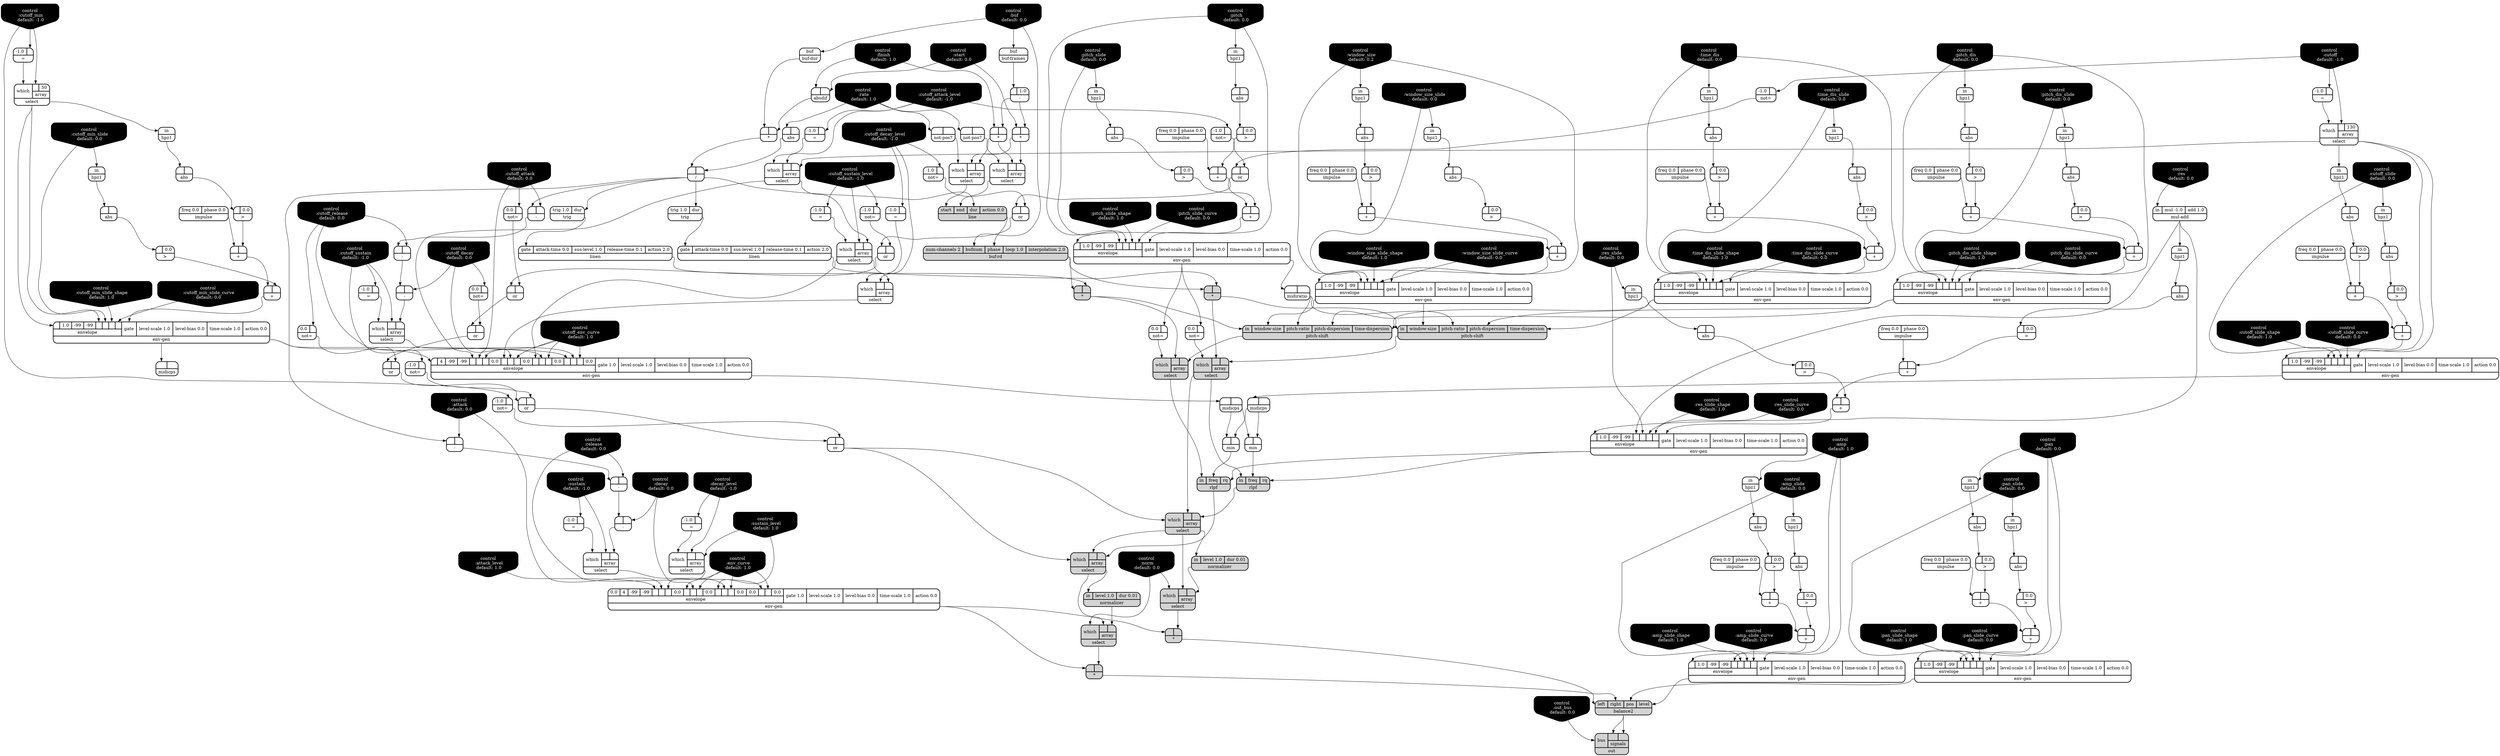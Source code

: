 digraph synthdef {
73 [label = "{{ <a> |<b> } |<__UG_NAME__>* }" style="bold, rounded" shape=record rankdir=LR];
93 [label = "{{ <a> |<b> } |<__UG_NAME__>* }" style="bold, rounded" shape=record rankdir=LR];
94 [label = "{{ <a> |<b> } |<__UG_NAME__>* }" style="bold, rounded" shape=record rankdir=LR];
130 [label = "{{ <a> |<b> } |<__UG_NAME__>* }" style="filled, bold, rounded"  shape=record rankdir=LR];
202 [label = "{{ <a> |<b> } |<__UG_NAME__>* }" style="filled, bold, rounded"  shape=record rankdir=LR];
206 [label = "{{ <a> |<b> } |<__UG_NAME__>* }" style="filled, bold, rounded"  shape=record rankdir=LR];
214 [label = "{{ <a> |<b> } |<__UG_NAME__>* }" style="filled, bold, rounded"  shape=record rankdir=LR];
62 [label = "{{ <a> |<b> } |<__UG_NAME__>+ }" style="bold, rounded" shape=record rankdir=LR];
66 [label = "{{ <a> |<b> } |<__UG_NAME__>+ }" style="bold, rounded" shape=record rankdir=LR];
85 [label = "{{ <a> |<b> } |<__UG_NAME__>+ }" style="bold, rounded" shape=record rankdir=LR];
117 [label = "{{ <a> |<b> } |<__UG_NAME__>+ }" style="bold, rounded" shape=record rankdir=LR];
121 [label = "{{ <a> |<b> } |<__UG_NAME__>+ }" style="bold, rounded" shape=record rankdir=LR];
134 [label = "{{ <a> |<b> } |<__UG_NAME__>+ }" style="bold, rounded" shape=record rankdir=LR];
141 [label = "{{ <a> |<b> } |<__UG_NAME__>+ }" style="bold, rounded" shape=record rankdir=LR];
145 [label = "{{ <a> |<b> } |<__UG_NAME__>+ }" style="bold, rounded" shape=record rankdir=LR];
155 [label = "{{ <a> |<b> } |<__UG_NAME__>+ }" style="bold, rounded" shape=record rankdir=LR];
159 [label = "{{ <a> |<b> } |<__UG_NAME__>+ }" style="bold, rounded" shape=record rankdir=LR];
179 [label = "{{ <a> |<b> } |<__UG_NAME__>+ }" style="bold, rounded" shape=record rankdir=LR];
183 [label = "{{ <a> |<b> } |<__UG_NAME__>+ }" style="bold, rounded" shape=record rankdir=LR];
192 [label = "{{ <a> |<b> } |<__UG_NAME__>+ }" style="bold, rounded" shape=record rankdir=LR];
196 [label = "{{ <a> |<b> } |<__UG_NAME__>+ }" style="bold, rounded" shape=record rankdir=LR];
219 [label = "{{ <a> |<b> } |<__UG_NAME__>+ }" style="bold, rounded" shape=record rankdir=LR];
223 [label = "{{ <a> |<b> } |<__UG_NAME__>+ }" style="bold, rounded" shape=record rankdir=LR];
229 [label = "{{ <a> |<b> } |<__UG_NAME__>+ }" style="bold, rounded" shape=record rankdir=LR];
230 [label = "{{ <a> |<b> } |<__UG_NAME__>+ }" style="bold, rounded" shape=record rankdir=LR];
76 [label = "{{ <a> |<b> } |<__UG_NAME__>- }" style="bold, rounded" shape=record rankdir=LR];
77 [label = "{{ <a> |<b> } |<__UG_NAME__>- }" style="bold, rounded" shape=record rankdir=LR];
78 [label = "{{ <a> |<b> } |<__UG_NAME__>- }" style="bold, rounded" shape=record rankdir=LR];
92 [label = "{{ <a> |<b> 1.0} |<__UG_NAME__>- }" style="bold, rounded" shape=record rankdir=LR];
169 [label = "{{ <a> |<b> } |<__UG_NAME__>- }" style="bold, rounded" shape=record rankdir=LR];
170 [label = "{{ <a> |<b> } |<__UG_NAME__>- }" style="bold, rounded" shape=record rankdir=LR];
171 [label = "{{ <a> |<b> } |<__UG_NAME__>- }" style="bold, rounded" shape=record rankdir=LR];
75 [label = "{{ <a> |<b> } |<__UG_NAME__>/ }" style="bold, rounded" shape=record rankdir=LR];
68 [label = "{{ <a> -1.0|<b> } |<__UG_NAME__>= }" style="bold, rounded" shape=record rankdir=LR];
70 [label = "{{ <a> -1.0|<b> } |<__UG_NAME__>= }" style="bold, rounded" shape=record rankdir=LR];
89 [label = "{{ <a> -1.0|<b> } |<__UG_NAME__>= }" style="bold, rounded" shape=record rankdir=LR];
150 [label = "{{ <a> -1.0|<b> } |<__UG_NAME__>= }" style="bold, rounded" shape=record rankdir=LR];
161 [label = "{{ <a> -1.0|<b> } |<__UG_NAME__>= }" style="bold, rounded" shape=record rankdir=LR];
162 [label = "{{ <a> -1.0|<b> } |<__UG_NAME__>= }" style="bold, rounded" shape=record rankdir=LR];
165 [label = "{{ <a> -1.0|<b> } |<__UG_NAME__>= }" style="bold, rounded" shape=record rankdir=LR];
168 [label = "{{ <a> -1.0|<b> } |<__UG_NAME__>= }" style="bold, rounded" shape=record rankdir=LR];
61 [label = "{{ <a> |<b> 0.0} |<__UG_NAME__>\> }" style="bold, rounded" shape=record rankdir=LR];
65 [label = "{{ <a> |<b> 0.0} |<__UG_NAME__>\> }" style="bold, rounded" shape=record rankdir=LR];
84 [label = "{{ <a> |<b> 0.0} |<__UG_NAME__>\> }" style="bold, rounded" shape=record rankdir=LR];
88 [label = "{{ <a> |<b> 0.0} |<__UG_NAME__>\> }" style="bold, rounded" shape=record rankdir=LR];
116 [label = "{{ <a> |<b> 0.0} |<__UG_NAME__>\> }" style="bold, rounded" shape=record rankdir=LR];
120 [label = "{{ <a> |<b> 0.0} |<__UG_NAME__>\> }" style="bold, rounded" shape=record rankdir=LR];
133 [label = "{{ <a> |<b> 0.0} |<__UG_NAME__>\> }" style="bold, rounded" shape=record rankdir=LR];
140 [label = "{{ <a> |<b> 0.0} |<__UG_NAME__>\> }" style="bold, rounded" shape=record rankdir=LR];
144 [label = "{{ <a> |<b> 0.0} |<__UG_NAME__>\> }" style="bold, rounded" shape=record rankdir=LR];
154 [label = "{{ <a> |<b> 0.0} |<__UG_NAME__>\> }" style="bold, rounded" shape=record rankdir=LR];
158 [label = "{{ <a> |<b> 0.0} |<__UG_NAME__>\> }" style="bold, rounded" shape=record rankdir=LR];
178 [label = "{{ <a> |<b> 0.0} |<__UG_NAME__>\> }" style="bold, rounded" shape=record rankdir=LR];
182 [label = "{{ <a> |<b> 0.0} |<__UG_NAME__>\> }" style="bold, rounded" shape=record rankdir=LR];
191 [label = "{{ <a> |<b> 0.0} |<__UG_NAME__>\> }" style="bold, rounded" shape=record rankdir=LR];
195 [label = "{{ <a> |<b> 0.0} |<__UG_NAME__>\> }" style="bold, rounded" shape=record rankdir=LR];
218 [label = "{{ <a> |<b> 0.0} |<__UG_NAME__>\> }" style="bold, rounded" shape=record rankdir=LR];
222 [label = "{{ <a> |<b> 0.0} |<__UG_NAME__>\> }" style="bold, rounded" shape=record rankdir=LR];
228 [label = "{{ <a> |<b> 0.0} |<__UG_NAME__>\> }" style="bold, rounded" shape=record rankdir=LR];
60 [label = "{{ <a> |<b> } |<__UG_NAME__>abs }" style="bold, rounded" shape=record rankdir=LR];
64 [label = "{{ <a> |<b> } |<__UG_NAME__>abs }" style="bold, rounded" shape=record rankdir=LR];
74 [label = "{{ <a> |<b> } |<__UG_NAME__>abs }" style="bold, rounded" shape=record rankdir=LR];
83 [label = "{{ <a> |<b> } |<__UG_NAME__>abs }" style="bold, rounded" shape=record rankdir=LR];
87 [label = "{{ <a> |<b> } |<__UG_NAME__>abs }" style="bold, rounded" shape=record rankdir=LR];
115 [label = "{{ <a> |<b> } |<__UG_NAME__>abs }" style="bold, rounded" shape=record rankdir=LR];
119 [label = "{{ <a> |<b> } |<__UG_NAME__>abs }" style="bold, rounded" shape=record rankdir=LR];
132 [label = "{{ <a> |<b> } |<__UG_NAME__>abs }" style="bold, rounded" shape=record rankdir=LR];
139 [label = "{{ <a> |<b> } |<__UG_NAME__>abs }" style="bold, rounded" shape=record rankdir=LR];
143 [label = "{{ <a> |<b> } |<__UG_NAME__>abs }" style="bold, rounded" shape=record rankdir=LR];
153 [label = "{{ <a> |<b> } |<__UG_NAME__>abs }" style="bold, rounded" shape=record rankdir=LR];
157 [label = "{{ <a> |<b> } |<__UG_NAME__>abs }" style="bold, rounded" shape=record rankdir=LR];
177 [label = "{{ <a> |<b> } |<__UG_NAME__>abs }" style="bold, rounded" shape=record rankdir=LR];
181 [label = "{{ <a> |<b> } |<__UG_NAME__>abs }" style="bold, rounded" shape=record rankdir=LR];
190 [label = "{{ <a> |<b> } |<__UG_NAME__>abs }" style="bold, rounded" shape=record rankdir=LR];
194 [label = "{{ <a> |<b> } |<__UG_NAME__>abs }" style="bold, rounded" shape=record rankdir=LR];
217 [label = "{{ <a> |<b> } |<__UG_NAME__>abs }" style="bold, rounded" shape=record rankdir=LR];
221 [label = "{{ <a> |<b> } |<__UG_NAME__>abs }" style="bold, rounded" shape=record rankdir=LR];
227 [label = "{{ <a> |<b> } |<__UG_NAME__>abs }" style="bold, rounded" shape=record rankdir=LR];
72 [label = "{{ <a> |<b> } |<__UG_NAME__>absdif }" style="bold, rounded" shape=record rankdir=LR];
232 [label = "{{ <left> left|<right> right|<pos> pos|<level> level} |<__UG_NAME__>balance2 }" style="filled, bold, rounded"  shape=record rankdir=LR];
71 [label = "{{ <buf> buf} |<__UG_NAME__>buf-dur }" style="bold, rounded" shape=record rankdir=LR];
91 [label = "{{ <buf> buf} |<__UG_NAME__>buf-frames }" style="bold, rounded" shape=record rankdir=LR];
127 [label = "{{ <num____channels> num-channels 2|<bufnum> bufnum|<phase> phase|<loop> loop 1.0|<interpolation> interpolation 2.0} |<__UG_NAME__>buf-rd }" style="filled, bold, rounded"  shape=record rankdir=LR];
0 [label = "control
 :buf
 default: 0.0" shape=invhouse style="rounded, filled, bold" fillcolor=black fontcolor=white ]; 
1 [label = "control
 :amp
 default: 1.0" shape=invhouse style="rounded, filled, bold" fillcolor=black fontcolor=white ]; 
2 [label = "control
 :amp_slide
 default: 0.0" shape=invhouse style="rounded, filled, bold" fillcolor=black fontcolor=white ]; 
3 [label = "control
 :amp_slide_shape
 default: 1.0" shape=invhouse style="rounded, filled, bold" fillcolor=black fontcolor=white ]; 
4 [label = "control
 :amp_slide_curve
 default: 0.0" shape=invhouse style="rounded, filled, bold" fillcolor=black fontcolor=white ]; 
5 [label = "control
 :pan
 default: 0.0" shape=invhouse style="rounded, filled, bold" fillcolor=black fontcolor=white ]; 
6 [label = "control
 :pan_slide
 default: 0.0" shape=invhouse style="rounded, filled, bold" fillcolor=black fontcolor=white ]; 
7 [label = "control
 :pan_slide_shape
 default: 1.0" shape=invhouse style="rounded, filled, bold" fillcolor=black fontcolor=white ]; 
8 [label = "control
 :pan_slide_curve
 default: 0.0" shape=invhouse style="rounded, filled, bold" fillcolor=black fontcolor=white ]; 
9 [label = "control
 :cutoff
 default: -1.0" shape=invhouse style="rounded, filled, bold" fillcolor=black fontcolor=white ]; 
10 [label = "control
 :cutoff_slide
 default: 0.0" shape=invhouse style="rounded, filled, bold" fillcolor=black fontcolor=white ]; 
11 [label = "control
 :cutoff_slide_shape
 default: 1.0" shape=invhouse style="rounded, filled, bold" fillcolor=black fontcolor=white ]; 
12 [label = "control
 :cutoff_slide_curve
 default: 0.0" shape=invhouse style="rounded, filled, bold" fillcolor=black fontcolor=white ]; 
13 [label = "control
 :cutoff_attack
 default: 0.0" shape=invhouse style="rounded, filled, bold" fillcolor=black fontcolor=white ]; 
14 [label = "control
 :cutoff_sustain
 default: -1.0" shape=invhouse style="rounded, filled, bold" fillcolor=black fontcolor=white ]; 
15 [label = "control
 :cutoff_decay
 default: 0.0" shape=invhouse style="rounded, filled, bold" fillcolor=black fontcolor=white ]; 
16 [label = "control
 :cutoff_release
 default: 0.0" shape=invhouse style="rounded, filled, bold" fillcolor=black fontcolor=white ]; 
17 [label = "control
 :cutoff_min
 default: -1.0" shape=invhouse style="rounded, filled, bold" fillcolor=black fontcolor=white ]; 
18 [label = "control
 :cutoff_min_slide
 default: 0.0" shape=invhouse style="rounded, filled, bold" fillcolor=black fontcolor=white ]; 
19 [label = "control
 :cutoff_min_slide_shape
 default: 1.0" shape=invhouse style="rounded, filled, bold" fillcolor=black fontcolor=white ]; 
20 [label = "control
 :cutoff_min_slide_curve
 default: 0.0" shape=invhouse style="rounded, filled, bold" fillcolor=black fontcolor=white ]; 
21 [label = "control
 :cutoff_attack_level
 default: -1.0" shape=invhouse style="rounded, filled, bold" fillcolor=black fontcolor=white ]; 
22 [label = "control
 :cutoff_decay_level
 default: -1.0" shape=invhouse style="rounded, filled, bold" fillcolor=black fontcolor=white ]; 
23 [label = "control
 :cutoff_sustain_level
 default: -1.0" shape=invhouse style="rounded, filled, bold" fillcolor=black fontcolor=white ]; 
24 [label = "control
 :cutoff_env_curve
 default: 1.0" shape=invhouse style="rounded, filled, bold" fillcolor=black fontcolor=white ]; 
25 [label = "control
 :res
 default: 0.0" shape=invhouse style="rounded, filled, bold" fillcolor=black fontcolor=white ]; 
26 [label = "control
 :res_slide
 default: 0.0" shape=invhouse style="rounded, filled, bold" fillcolor=black fontcolor=white ]; 
27 [label = "control
 :res_slide_shape
 default: 1.0" shape=invhouse style="rounded, filled, bold" fillcolor=black fontcolor=white ]; 
28 [label = "control
 :res_slide_curve
 default: 0.0" shape=invhouse style="rounded, filled, bold" fillcolor=black fontcolor=white ]; 
29 [label = "control
 :attack
 default: 0.0" shape=invhouse style="rounded, filled, bold" fillcolor=black fontcolor=white ]; 
30 [label = "control
 :decay
 default: 0.0" shape=invhouse style="rounded, filled, bold" fillcolor=black fontcolor=white ]; 
31 [label = "control
 :sustain
 default: -1.0" shape=invhouse style="rounded, filled, bold" fillcolor=black fontcolor=white ]; 
32 [label = "control
 :release
 default: 0.0" shape=invhouse style="rounded, filled, bold" fillcolor=black fontcolor=white ]; 
33 [label = "control
 :attack_level
 default: 1.0" shape=invhouse style="rounded, filled, bold" fillcolor=black fontcolor=white ]; 
34 [label = "control
 :decay_level
 default: -1.0" shape=invhouse style="rounded, filled, bold" fillcolor=black fontcolor=white ]; 
35 [label = "control
 :sustain_level
 default: 1.0" shape=invhouse style="rounded, filled, bold" fillcolor=black fontcolor=white ]; 
36 [label = "control
 :env_curve
 default: 1.0" shape=invhouse style="rounded, filled, bold" fillcolor=black fontcolor=white ]; 
37 [label = "control
 :rate
 default: 1.0" shape=invhouse style="rounded, filled, bold" fillcolor=black fontcolor=white ]; 
38 [label = "control
 :start
 default: 0.0" shape=invhouse style="rounded, filled, bold" fillcolor=black fontcolor=white ]; 
39 [label = "control
 :finish
 default: 1.0" shape=invhouse style="rounded, filled, bold" fillcolor=black fontcolor=white ]; 
40 [label = "control
 :norm
 default: 0.0" shape=invhouse style="rounded, filled, bold" fillcolor=black fontcolor=white ]; 
41 [label = "control
 :pitch
 default: 0.0" shape=invhouse style="rounded, filled, bold" fillcolor=black fontcolor=white ]; 
42 [label = "control
 :pitch_slide
 default: 0.0" shape=invhouse style="rounded, filled, bold" fillcolor=black fontcolor=white ]; 
43 [label = "control
 :pitch_slide_shape
 default: 1.0" shape=invhouse style="rounded, filled, bold" fillcolor=black fontcolor=white ]; 
44 [label = "control
 :pitch_slide_curve
 default: 0.0" shape=invhouse style="rounded, filled, bold" fillcolor=black fontcolor=white ]; 
45 [label = "control
 :window_size
 default: 0.2" shape=invhouse style="rounded, filled, bold" fillcolor=black fontcolor=white ]; 
46 [label = "control
 :window_size_slide
 default: 0.0" shape=invhouse style="rounded, filled, bold" fillcolor=black fontcolor=white ]; 
47 [label = "control
 :window_size_slide_shape
 default: 1.0" shape=invhouse style="rounded, filled, bold" fillcolor=black fontcolor=white ]; 
48 [label = "control
 :window_size_slide_curve
 default: 0.0" shape=invhouse style="rounded, filled, bold" fillcolor=black fontcolor=white ]; 
49 [label = "control
 :pitch_dis
 default: 0.0" shape=invhouse style="rounded, filled, bold" fillcolor=black fontcolor=white ]; 
50 [label = "control
 :pitch_dis_slide
 default: 0.0" shape=invhouse style="rounded, filled, bold" fillcolor=black fontcolor=white ]; 
51 [label = "control
 :pitch_dis_slide_shape
 default: 1.0" shape=invhouse style="rounded, filled, bold" fillcolor=black fontcolor=white ]; 
52 [label = "control
 :pitch_dis_slide_curve
 default: 0.0" shape=invhouse style="rounded, filled, bold" fillcolor=black fontcolor=white ]; 
53 [label = "control
 :time_dis
 default: 0.0" shape=invhouse style="rounded, filled, bold" fillcolor=black fontcolor=white ]; 
54 [label = "control
 :time_dis_slide
 default: 0.0" shape=invhouse style="rounded, filled, bold" fillcolor=black fontcolor=white ]; 
55 [label = "control
 :time_dis_slide_shape
 default: 1.0" shape=invhouse style="rounded, filled, bold" fillcolor=black fontcolor=white ]; 
56 [label = "control
 :time_dis_slide_curve
 default: 0.0" shape=invhouse style="rounded, filled, bold" fillcolor=black fontcolor=white ]; 
57 [label = "control
 :out_bus
 default: 0.0" shape=invhouse style="rounded, filled, bold" fillcolor=black fontcolor=white ]; 
67 [label = "{{ {{<envelope___control___0>|1.0|-99|-99|<envelope___control___4>|<envelope___control___5>|<envelope___control___6>|<envelope___control___7>}|envelope}|<gate> gate|<level____scale> level-scale 1.0|<level____bias> level-bias 0.0|<time____scale> time-scale 1.0|<action> action 0.0} |<__UG_NAME__>env-gen }" style="bold, rounded" shape=record rankdir=LR];
80 [label = "{{ {{0.0|4|-99|-99|<envelope___control___4>|<envelope___control___5>|<envelope___control___6>|0.0|<envelope___select___8>|<envelope___control___9>|<envelope___control___10>|0.0|<envelope___control___12>|<envelope___select___13>|<envelope___control___14>|0.0|0.0|<envelope___control___17>|<envelope___control___18>|0.0}|envelope}|<gate> gate 1.0|<level____scale> level-scale 1.0|<level____bias> level-bias 0.0|<time____scale> time-scale 1.0|<action> action 0.0} |<__UG_NAME__>env-gen }" style="bold, rounded" shape=record rankdir=LR];
122 [label = "{{ {{<envelope___control___0>|1.0|-99|-99|<envelope___control___4>|<envelope___control___5>|<envelope___control___6>|<envelope___control___7>}|envelope}|<gate> gate|<level____scale> level-scale 1.0|<level____bias> level-bias 0.0|<time____scale> time-scale 1.0|<action> action 0.0} |<__UG_NAME__>env-gen }" style="bold, rounded" shape=record rankdir=LR];
135 [label = "{{ {{<envelope___control___0>|1.0|-99|-99|<envelope___control___4>|<envelope___control___5>|<envelope___control___6>|<envelope___control___7>}|envelope}|<gate> gate|<level____scale> level-scale 1.0|<level____bias> level-bias 0.0|<time____scale> time-scale 1.0|<action> action 0.0} |<__UG_NAME__>env-gen }" style="bold, rounded" shape=record rankdir=LR];
146 [label = "{{ {{<envelope___control___0>|1.0|-99|-99|<envelope___control___4>|<envelope___control___5>|<envelope___control___6>|<envelope___control___7>}|envelope}|<gate> gate|<level____scale> level-scale 1.0|<level____bias> level-bias 0.0|<time____scale> time-scale 1.0|<action> action 0.0} |<__UG_NAME__>env-gen }" style="bold, rounded" shape=record rankdir=LR];
160 [label = "{{ {{<envelope___select___0>|1.0|-99|-99|<envelope___select___4>|<envelope___control___5>|<envelope___control___6>|<envelope___control___7>}|envelope}|<gate> gate|<level____scale> level-scale 1.0|<level____bias> level-bias 0.0|<time____scale> time-scale 1.0|<action> action 0.0} |<__UG_NAME__>env-gen }" style="bold, rounded" shape=record rankdir=LR];
173 [label = "{{ {{<envelope___env____gen___0>|4|-99|-99|<envelope___select___4>|<envelope___control___5>|<envelope___control___6>|0.0|<envelope___select___8>|<envelope___control___9>|<envelope___control___10>|0.0|<envelope___select___12>|<envelope___select___13>|<envelope___control___14>|0.0|<envelope___env____gen___16>|<envelope___control___17>|<envelope___control___18>|0.0}|envelope}|<gate> gate 1.0|<level____scale> level-scale 1.0|<level____bias> level-bias 0.0|<time____scale> time-scale 1.0|<action> action 0.0} |<__UG_NAME__>env-gen }" style="bold, rounded" shape=record rankdir=LR];
184 [label = "{{ {{<envelope___select___0>|1.0|-99|-99|<envelope___select___4>|<envelope___control___5>|<envelope___control___6>|<envelope___control___7>}|envelope}|<gate> gate|<level____scale> level-scale 1.0|<level____bias> level-bias 0.0|<time____scale> time-scale 1.0|<action> action 0.0} |<__UG_NAME__>env-gen }" style="bold, rounded" shape=record rankdir=LR];
197 [label = "{{ {{<envelope___mul____add___0>|1.0|-99|-99|<envelope___mul____add___4>|<envelope___control___5>|<envelope___control___6>|<envelope___control___7>}|envelope}|<gate> gate|<level____scale> level-scale 1.0|<level____bias> level-bias 0.0|<time____scale> time-scale 1.0|<action> action 0.0} |<__UG_NAME__>env-gen }" style="bold, rounded" shape=record rankdir=LR];
224 [label = "{{ {{<envelope___control___0>|1.0|-99|-99|<envelope___control___4>|<envelope___control___5>|<envelope___control___6>|<envelope___control___7>}|envelope}|<gate> gate|<level____scale> level-scale 1.0|<level____bias> level-bias 0.0|<time____scale> time-scale 1.0|<action> action 0.0} |<__UG_NAME__>env-gen }" style="bold, rounded" shape=record rankdir=LR];
231 [label = "{{ {{<envelope___control___0>|1.0|-99|-99|<envelope___control___4>|<envelope___control___5>|<envelope___control___6>|<envelope___control___7>}|envelope}|<gate> gate|<level____scale> level-scale 1.0|<level____bias> level-bias 0.0|<time____scale> time-scale 1.0|<action> action 0.0} |<__UG_NAME__>env-gen }" style="bold, rounded" shape=record rankdir=LR];
59 [label = "{{ <in> in} |<__UG_NAME__>hpz1 }" style="bold, rounded" shape=record rankdir=LR];
63 [label = "{{ <in> in} |<__UG_NAME__>hpz1 }" style="bold, rounded" shape=record rankdir=LR];
82 [label = "{{ <in> in} |<__UG_NAME__>hpz1 }" style="bold, rounded" shape=record rankdir=LR];
86 [label = "{{ <in> in} |<__UG_NAME__>hpz1 }" style="bold, rounded" shape=record rankdir=LR];
114 [label = "{{ <in> in} |<__UG_NAME__>hpz1 }" style="bold, rounded" shape=record rankdir=LR];
118 [label = "{{ <in> in} |<__UG_NAME__>hpz1 }" style="bold, rounded" shape=record rankdir=LR];
131 [label = "{{ <in> in} |<__UG_NAME__>hpz1 }" style="bold, rounded" shape=record rankdir=LR];
138 [label = "{{ <in> in} |<__UG_NAME__>hpz1 }" style="bold, rounded" shape=record rankdir=LR];
142 [label = "{{ <in> in} |<__UG_NAME__>hpz1 }" style="bold, rounded" shape=record rankdir=LR];
152 [label = "{{ <in> in} |<__UG_NAME__>hpz1 }" style="bold, rounded" shape=record rankdir=LR];
156 [label = "{{ <in> in} |<__UG_NAME__>hpz1 }" style="bold, rounded" shape=record rankdir=LR];
176 [label = "{{ <in> in} |<__UG_NAME__>hpz1 }" style="bold, rounded" shape=record rankdir=LR];
180 [label = "{{ <in> in} |<__UG_NAME__>hpz1 }" style="bold, rounded" shape=record rankdir=LR];
189 [label = "{{ <in> in} |<__UG_NAME__>hpz1 }" style="bold, rounded" shape=record rankdir=LR];
193 [label = "{{ <in> in} |<__UG_NAME__>hpz1 }" style="bold, rounded" shape=record rankdir=LR];
216 [label = "{{ <in> in} |<__UG_NAME__>hpz1 }" style="bold, rounded" shape=record rankdir=LR];
220 [label = "{{ <in> in} |<__UG_NAME__>hpz1 }" style="bold, rounded" shape=record rankdir=LR];
226 [label = "{{ <in> in} |<__UG_NAME__>hpz1 }" style="bold, rounded" shape=record rankdir=LR];
58 [label = "{{ <freq> freq 0.0|<phase> phase 0.0} |<__UG_NAME__>impulse }" style="bold, rounded" shape=record rankdir=LR];
81 [label = "{{ <freq> freq 0.0|<phase> phase 0.0} |<__UG_NAME__>impulse }" style="bold, rounded" shape=record rankdir=LR];
113 [label = "{{ <freq> freq 0.0|<phase> phase 0.0} |<__UG_NAME__>impulse }" style="bold, rounded" shape=record rankdir=LR];
137 [label = "{{ <freq> freq 0.0|<phase> phase 0.0} |<__UG_NAME__>impulse }" style="bold, rounded" shape=record rankdir=LR];
149 [label = "{{ <freq> freq 0.0|<phase> phase 0.0} |<__UG_NAME__>impulse }" style="bold, rounded" shape=record rankdir=LR];
175 [label = "{{ <freq> freq 0.0|<phase> phase 0.0} |<__UG_NAME__>impulse }" style="bold, rounded" shape=record rankdir=LR];
187 [label = "{{ <freq> freq 0.0|<phase> phase 0.0} |<__UG_NAME__>impulse }" style="bold, rounded" shape=record rankdir=LR];
215 [label = "{{ <freq> freq 0.0|<phase> phase 0.0} |<__UG_NAME__>impulse }" style="bold, rounded" shape=record rankdir=LR];
225 [label = "{{ <freq> freq 0.0|<phase> phase 0.0} |<__UG_NAME__>impulse }" style="bold, rounded" shape=record rankdir=LR];
126 [label = "{{ <start> start|<end> end|<dur> dur|<action> action 0.0} |<__UG_NAME__>line }" style="filled, bold, rounded"  shape=record rankdir=LR];
129 [label = "{{ <gate> gate|<attack____time> attack-time 0.0|<sus____level> sus-level 1.0|<release____time> release-time 0.1|<action> action 2.0} |<__UG_NAME__>linen }" style="bold, rounded" shape=record rankdir=LR];
205 [label = "{{ <gate> gate|<attack____time> attack-time 0.0|<sus____level> sus-level 1.0|<release____time> release-time 0.1|<action> action 2.0} |<__UG_NAME__>linen }" style="bold, rounded" shape=record rankdir=LR];
174 [label = "{{ <a> |<b> } |<__UG_NAME__>midicps }" style="bold, rounded" shape=record rankdir=LR];
185 [label = "{{ <a> |<b> } |<__UG_NAME__>midicps }" style="bold, rounded" shape=record rankdir=LR];
234 [label = "{{ <a> |<b> } |<__UG_NAME__>midicps }" style="bold, rounded" shape=record rankdir=LR];
136 [label = "{{ <a> |<b> } |<__UG_NAME__>midiratio }" style="bold, rounded" shape=record rankdir=LR];
186 [label = "{{ <a> |<b> } |<__UG_NAME__>min }" style="bold, rounded" shape=record rankdir=LR];
209 [label = "{{ <a> |<b> } |<__UG_NAME__>min }" style="bold, rounded" shape=record rankdir=LR];
188 [label = "{{ <in> in|<mul> mul -1.0|<add> add 1.0} |<__UG_NAME__>mul-add }" style="bold, rounded" shape=record rankdir=LR];
200 [label = "{{ <in> in|<level> level 1.0|<dur> dur 0.01} |<__UG_NAME__>normalizer }" style="filled, bold, rounded"  shape=record rankdir=LR];
212 [label = "{{ <in> in|<level> level 1.0|<dur> dur 0.01} |<__UG_NAME__>normalizer }" style="filled, bold, rounded"  shape=record rankdir=LR];
90 [label = "{{ <a> |<b> } |<__UG_NAME__>not-pos? }" style="bold, rounded" shape=record rankdir=LR];
124 [label = "{{ <a> |<b> } |<__UG_NAME__>not-pos? }" style="bold, rounded" shape=record rankdir=LR];
96 [label = "{{ <a> -1.0|<b> } |<__UG_NAME__>not= }" style="bold, rounded" shape=record rankdir=LR];
97 [label = "{{ <a> -1.0|<b> } |<__UG_NAME__>not= }" style="bold, rounded" shape=record rankdir=LR];
99 [label = "{{ <a> -1.0|<b> } |<__UG_NAME__>not= }" style="bold, rounded" shape=record rankdir=LR];
101 [label = "{{ <a> -1.0|<b> } |<__UG_NAME__>not= }" style="bold, rounded" shape=record rankdir=LR];
103 [label = "{{ <a> 0.0|<b> } |<__UG_NAME__>not= }" style="bold, rounded" shape=record rankdir=LR];
105 [label = "{{ <a> 0.0|<b> } |<__UG_NAME__>not= }" style="bold, rounded" shape=record rankdir=LR];
107 [label = "{{ <a> 0.0|<b> } |<__UG_NAME__>not= }" style="bold, rounded" shape=record rankdir=LR];
109 [label = "{{ <a> -1.0|<b> } |<__UG_NAME__>not= }" style="bold, rounded" shape=record rankdir=LR];
111 [label = "{{ <a> -1.0|<b> } |<__UG_NAME__>not= }" style="bold, rounded" shape=record rankdir=LR];
123 [label = "{{ <a> 0.0|<b> } |<__UG_NAME__>not= }" style="bold, rounded" shape=record rankdir=LR];
203 [label = "{{ <a> 0.0|<b> } |<__UG_NAME__>not= }" style="bold, rounded" shape=record rankdir=LR];
98 [label = "{{ <a> |<b> } |<__UG_NAME__>or }" style="bold, rounded" shape=record rankdir=LR];
100 [label = "{{ <a> |<b> } |<__UG_NAME__>or }" style="bold, rounded" shape=record rankdir=LR];
102 [label = "{{ <a> |<b> } |<__UG_NAME__>or }" style="bold, rounded" shape=record rankdir=LR];
104 [label = "{{ <a> |<b> } |<__UG_NAME__>or }" style="bold, rounded" shape=record rankdir=LR];
106 [label = "{{ <a> |<b> } |<__UG_NAME__>or }" style="bold, rounded" shape=record rankdir=LR];
108 [label = "{{ <a> |<b> } |<__UG_NAME__>or }" style="bold, rounded" shape=record rankdir=LR];
110 [label = "{{ <a> |<b> } |<__UG_NAME__>or }" style="bold, rounded" shape=record rankdir=LR];
112 [label = "{{ <a> |<b> } |<__UG_NAME__>or }" style="bold, rounded" shape=record rankdir=LR];
233 [label = "{{ <bus> bus|{{<signals___balance2___0>|<signals___balance2___1>}|signals}} |<__UG_NAME__>out }" style="filled, bold, rounded"  shape=record rankdir=LR];
147 [label = "{{ <in> in|<window____size> window-size|<pitch____ratio> pitch-ratio|<pitch____dispersion> pitch-dispersion|<time____dispersion> time-dispersion} |<__UG_NAME__>pitch-shift }" style="filled, bold, rounded"  shape=record rankdir=LR];
207 [label = "{{ <in> in|<window____size> window-size|<pitch____ratio> pitch-ratio|<pitch____dispersion> pitch-dispersion|<time____dispersion> time-dispersion} |<__UG_NAME__>pitch-shift }" style="filled, bold, rounded"  shape=record rankdir=LR];
198 [label = "{{ <in> in|<freq> freq|<rq> rq} |<__UG_NAME__>rlpf }" style="filled, bold, rounded"  shape=record rankdir=LR];
210 [label = "{{ <in> in|<freq> freq|<rq> rq} |<__UG_NAME__>rlpf }" style="filled, bold, rounded"  shape=record rankdir=LR];
69 [label = "{{ <which> which|{{<array___control___0>|<array___control___1>}|array}} |<__UG_NAME__>select }" style="bold, rounded" shape=record rankdir=LR];
79 [label = "{{ <which> which|{{<array___control___0>|<array___binary____op____u____gen___1>}|array}} |<__UG_NAME__>select }" style="bold, rounded" shape=record rankdir=LR];
95 [label = "{{ <which> which|{{<array___binary____op____u____gen___0>|<array___binary____op____u____gen___1>}|array}} |<__UG_NAME__>select }" style="bold, rounded" shape=record rankdir=LR];
125 [label = "{{ <which> which|{{<array___binary____op____u____gen___0>|<array___binary____op____u____gen___1>}|array}} |<__UG_NAME__>select }" style="bold, rounded" shape=record rankdir=LR];
148 [label = "{{ <which> which|{{<array___binary____op____u____gen___0>|<array___pitch____shift___1>}|array}} |<__UG_NAME__>select }" style="filled, bold, rounded"  shape=record rankdir=LR];
151 [label = "{{ <which> which|{{<array___control___0>|50}|array}} |<__UG_NAME__>select }" style="bold, rounded" shape=record rankdir=LR];
163 [label = "{{ <which> which|{{<array___control___0>|130}|array}} |<__UG_NAME__>select }" style="bold, rounded" shape=record rankdir=LR];
164 [label = "{{ <which> which|{{<array___control___0>|<array___select___1>}|array}} |<__UG_NAME__>select }" style="bold, rounded" shape=record rankdir=LR];
166 [label = "{{ <which> which|{{<array___control___0>|<array___select___1>}|array}} |<__UG_NAME__>select }" style="bold, rounded" shape=record rankdir=LR];
167 [label = "{{ <which> which|{{<array___control___0>|<array___select___1>}|array}} |<__UG_NAME__>select }" style="bold, rounded" shape=record rankdir=LR];
172 [label = "{{ <which> which|{{<array___control___0>|<array___binary____op____u____gen___1>}|array}} |<__UG_NAME__>select }" style="bold, rounded" shape=record rankdir=LR];
199 [label = "{{ <which> which|{{<array___select___0>|<array___rlpf___1>}|array}} |<__UG_NAME__>select }" style="filled, bold, rounded"  shape=record rankdir=LR];
201 [label = "{{ <which> which|{{<array___select___0>|<array___normalizer___1>}|array}} |<__UG_NAME__>select }" style="filled, bold, rounded"  shape=record rankdir=LR];
208 [label = "{{ <which> which|{{<array___binary____op____u____gen___0>|<array___pitch____shift___1>}|array}} |<__UG_NAME__>select }" style="filled, bold, rounded"  shape=record rankdir=LR];
211 [label = "{{ <which> which|{{<array___select___0>|<array___rlpf___1>}|array}} |<__UG_NAME__>select }" style="filled, bold, rounded"  shape=record rankdir=LR];
213 [label = "{{ <which> which|{{<array___select___0>|<array___normalizer___1>}|array}} |<__UG_NAME__>select }" style="filled, bold, rounded"  shape=record rankdir=LR];
128 [label = "{{ <trig> trig 1.0|<dur> dur} |<__UG_NAME__>trig }" style="bold, rounded" shape=record rankdir=LR];
204 [label = "{{ <trig> trig 1.0|<dur> dur} |<__UG_NAME__>trig }" style="bold, rounded" shape=record rankdir=LR];

72:__UG_NAME__ -> 73:b ;
71:__UG_NAME__ -> 73:a ;
92:__UG_NAME__ -> 93:b ;
38:__UG_NAME__ -> 93:a ;
92:__UG_NAME__ -> 94:b ;
39:__UG_NAME__ -> 94:a ;
129:__UG_NAME__ -> 130:b ;
127:__UG_NAME__ -> 130:a ;
201:__UG_NAME__ -> 202:b ;
80:__UG_NAME__ -> 202:a ;
205:__UG_NAME__ -> 206:b ;
127:__UG_NAME__ -> 206:a ;
213:__UG_NAME__ -> 214:b ;
80:__UG_NAME__ -> 214:a ;
61:__UG_NAME__ -> 62:b ;
58:__UG_NAME__ -> 62:a ;
65:__UG_NAME__ -> 66:b ;
62:__UG_NAME__ -> 66:a ;
84:__UG_NAME__ -> 85:b ;
81:__UG_NAME__ -> 85:a ;
116:__UG_NAME__ -> 117:b ;
113:__UG_NAME__ -> 117:a ;
120:__UG_NAME__ -> 121:b ;
117:__UG_NAME__ -> 121:a ;
133:__UG_NAME__ -> 134:b ;
85:__UG_NAME__ -> 134:a ;
140:__UG_NAME__ -> 141:b ;
137:__UG_NAME__ -> 141:a ;
144:__UG_NAME__ -> 145:b ;
141:__UG_NAME__ -> 145:a ;
154:__UG_NAME__ -> 155:b ;
149:__UG_NAME__ -> 155:a ;
158:__UG_NAME__ -> 159:b ;
155:__UG_NAME__ -> 159:a ;
178:__UG_NAME__ -> 179:b ;
175:__UG_NAME__ -> 179:a ;
182:__UG_NAME__ -> 183:b ;
179:__UG_NAME__ -> 183:a ;
191:__UG_NAME__ -> 192:b ;
187:__UG_NAME__ -> 192:a ;
195:__UG_NAME__ -> 196:b ;
192:__UG_NAME__ -> 196:a ;
218:__UG_NAME__ -> 219:b ;
215:__UG_NAME__ -> 219:a ;
222:__UG_NAME__ -> 223:b ;
219:__UG_NAME__ -> 223:a ;
228:__UG_NAME__ -> 229:b ;
225:__UG_NAME__ -> 229:a ;
88:__UG_NAME__ -> 230:b ;
229:__UG_NAME__ -> 230:a ;
29:__UG_NAME__ -> 76:b ;
75:__UG_NAME__ -> 76:a ;
32:__UG_NAME__ -> 77:b ;
76:__UG_NAME__ -> 77:a ;
30:__UG_NAME__ -> 78:b ;
77:__UG_NAME__ -> 78:a ;
91:__UG_NAME__ -> 92:a ;
13:__UG_NAME__ -> 169:b ;
75:__UG_NAME__ -> 169:a ;
16:__UG_NAME__ -> 170:b ;
169:__UG_NAME__ -> 170:a ;
15:__UG_NAME__ -> 171:b ;
170:__UG_NAME__ -> 171:a ;
74:__UG_NAME__ -> 75:b ;
73:__UG_NAME__ -> 75:a ;
34:__UG_NAME__ -> 68:b ;
31:__UG_NAME__ -> 70:b ;
22:__UG_NAME__ -> 89:b ;
17:__UG_NAME__ -> 150:b ;
21:__UG_NAME__ -> 161:b ;
9:__UG_NAME__ -> 162:b ;
23:__UG_NAME__ -> 165:b ;
14:__UG_NAME__ -> 168:b ;
60:__UG_NAME__ -> 61:a ;
64:__UG_NAME__ -> 65:a ;
83:__UG_NAME__ -> 84:a ;
87:__UG_NAME__ -> 88:a ;
115:__UG_NAME__ -> 116:a ;
119:__UG_NAME__ -> 120:a ;
132:__UG_NAME__ -> 133:a ;
139:__UG_NAME__ -> 140:a ;
143:__UG_NAME__ -> 144:a ;
153:__UG_NAME__ -> 154:a ;
157:__UG_NAME__ -> 158:a ;
177:__UG_NAME__ -> 178:a ;
181:__UG_NAME__ -> 182:a ;
190:__UG_NAME__ -> 191:a ;
194:__UG_NAME__ -> 195:a ;
217:__UG_NAME__ -> 218:a ;
221:__UG_NAME__ -> 222:a ;
227:__UG_NAME__ -> 228:a ;
59:__UG_NAME__ -> 60:a ;
63:__UG_NAME__ -> 64:a ;
37:__UG_NAME__ -> 74:a ;
82:__UG_NAME__ -> 83:a ;
86:__UG_NAME__ -> 87:a ;
114:__UG_NAME__ -> 115:a ;
118:__UG_NAME__ -> 119:a ;
131:__UG_NAME__ -> 132:a ;
138:__UG_NAME__ -> 139:a ;
142:__UG_NAME__ -> 143:a ;
152:__UG_NAME__ -> 153:a ;
156:__UG_NAME__ -> 157:a ;
176:__UG_NAME__ -> 177:a ;
180:__UG_NAME__ -> 181:a ;
189:__UG_NAME__ -> 190:a ;
193:__UG_NAME__ -> 194:a ;
216:__UG_NAME__ -> 217:a ;
220:__UG_NAME__ -> 221:a ;
226:__UG_NAME__ -> 227:a ;
38:__UG_NAME__ -> 72:b ;
39:__UG_NAME__ -> 72:a ;
231:__UG_NAME__ -> 232:level ;
224:__UG_NAME__ -> 232:pos ;
214:__UG_NAME__ -> 232:right ;
202:__UG_NAME__ -> 232:left ;
0:__UG_NAME__ -> 71:buf ;
0:__UG_NAME__ -> 91:buf ;
126:__UG_NAME__ -> 127:phase ;
0:__UG_NAME__ -> 127:bufnum ;
66:__UG_NAME__ -> 67:gate ;
49:__UG_NAME__ -> 67:envelope___control___0 ;
49:__UG_NAME__ -> 67:envelope___control___4 ;
50:__UG_NAME__ -> 67:envelope___control___5 ;
51:__UG_NAME__ -> 67:envelope___control___6 ;
52:__UG_NAME__ -> 67:envelope___control___7 ;
33:__UG_NAME__ -> 80:envelope___control___4 ;
29:__UG_NAME__ -> 80:envelope___control___5 ;
36:__UG_NAME__ -> 80:envelope___control___6 ;
69:__UG_NAME__ -> 80:envelope___select___8 ;
30:__UG_NAME__ -> 80:envelope___control___9 ;
36:__UG_NAME__ -> 80:envelope___control___10 ;
35:__UG_NAME__ -> 80:envelope___control___12 ;
79:__UG_NAME__ -> 80:envelope___select___13 ;
36:__UG_NAME__ -> 80:envelope___control___14 ;
32:__UG_NAME__ -> 80:envelope___control___17 ;
36:__UG_NAME__ -> 80:envelope___control___18 ;
121:__UG_NAME__ -> 122:gate ;
41:__UG_NAME__ -> 122:envelope___control___0 ;
41:__UG_NAME__ -> 122:envelope___control___4 ;
42:__UG_NAME__ -> 122:envelope___control___5 ;
43:__UG_NAME__ -> 122:envelope___control___6 ;
44:__UG_NAME__ -> 122:envelope___control___7 ;
134:__UG_NAME__ -> 135:gate ;
45:__UG_NAME__ -> 135:envelope___control___0 ;
45:__UG_NAME__ -> 135:envelope___control___4 ;
46:__UG_NAME__ -> 135:envelope___control___5 ;
47:__UG_NAME__ -> 135:envelope___control___6 ;
48:__UG_NAME__ -> 135:envelope___control___7 ;
145:__UG_NAME__ -> 146:gate ;
53:__UG_NAME__ -> 146:envelope___control___0 ;
53:__UG_NAME__ -> 146:envelope___control___4 ;
54:__UG_NAME__ -> 146:envelope___control___5 ;
55:__UG_NAME__ -> 146:envelope___control___6 ;
56:__UG_NAME__ -> 146:envelope___control___7 ;
159:__UG_NAME__ -> 160:gate ;
151:__UG_NAME__ -> 160:envelope___select___0 ;
151:__UG_NAME__ -> 160:envelope___select___4 ;
18:__UG_NAME__ -> 160:envelope___control___5 ;
19:__UG_NAME__ -> 160:envelope___control___6 ;
20:__UG_NAME__ -> 160:envelope___control___7 ;
160:__UG_NAME__ -> 173:envelope___env____gen___0 ;
164:__UG_NAME__ -> 173:envelope___select___4 ;
13:__UG_NAME__ -> 173:envelope___control___5 ;
24:__UG_NAME__ -> 173:envelope___control___6 ;
167:__UG_NAME__ -> 173:envelope___select___8 ;
15:__UG_NAME__ -> 173:envelope___control___9 ;
24:__UG_NAME__ -> 173:envelope___control___10 ;
166:__UG_NAME__ -> 173:envelope___select___12 ;
172:__UG_NAME__ -> 173:envelope___select___13 ;
24:__UG_NAME__ -> 173:envelope___control___14 ;
160:__UG_NAME__ -> 173:envelope___env____gen___16 ;
16:__UG_NAME__ -> 173:envelope___control___17 ;
24:__UG_NAME__ -> 173:envelope___control___18 ;
183:__UG_NAME__ -> 184:gate ;
163:__UG_NAME__ -> 184:envelope___select___0 ;
163:__UG_NAME__ -> 184:envelope___select___4 ;
10:__UG_NAME__ -> 184:envelope___control___5 ;
11:__UG_NAME__ -> 184:envelope___control___6 ;
12:__UG_NAME__ -> 184:envelope___control___7 ;
196:__UG_NAME__ -> 197:gate ;
188:__UG_NAME__ -> 197:envelope___mul____add___0 ;
188:__UG_NAME__ -> 197:envelope___mul____add___4 ;
26:__UG_NAME__ -> 197:envelope___control___5 ;
27:__UG_NAME__ -> 197:envelope___control___6 ;
28:__UG_NAME__ -> 197:envelope___control___7 ;
223:__UG_NAME__ -> 224:gate ;
5:__UG_NAME__ -> 224:envelope___control___0 ;
5:__UG_NAME__ -> 224:envelope___control___4 ;
6:__UG_NAME__ -> 224:envelope___control___5 ;
7:__UG_NAME__ -> 224:envelope___control___6 ;
8:__UG_NAME__ -> 224:envelope___control___7 ;
230:__UG_NAME__ -> 231:gate ;
1:__UG_NAME__ -> 231:envelope___control___0 ;
1:__UG_NAME__ -> 231:envelope___control___4 ;
2:__UG_NAME__ -> 231:envelope___control___5 ;
3:__UG_NAME__ -> 231:envelope___control___6 ;
4:__UG_NAME__ -> 231:envelope___control___7 ;
49:__UG_NAME__ -> 59:in ;
50:__UG_NAME__ -> 63:in ;
45:__UG_NAME__ -> 82:in ;
2:__UG_NAME__ -> 86:in ;
41:__UG_NAME__ -> 114:in ;
42:__UG_NAME__ -> 118:in ;
46:__UG_NAME__ -> 131:in ;
53:__UG_NAME__ -> 138:in ;
54:__UG_NAME__ -> 142:in ;
151:__UG_NAME__ -> 152:in ;
18:__UG_NAME__ -> 156:in ;
163:__UG_NAME__ -> 176:in ;
10:__UG_NAME__ -> 180:in ;
188:__UG_NAME__ -> 189:in ;
26:__UG_NAME__ -> 193:in ;
5:__UG_NAME__ -> 216:in ;
6:__UG_NAME__ -> 220:in ;
1:__UG_NAME__ -> 226:in ;
75:__UG_NAME__ -> 126:dur ;
125:__UG_NAME__ -> 126:end ;
95:__UG_NAME__ -> 126:start ;
128:__UG_NAME__ -> 129:gate ;
204:__UG_NAME__ -> 205:gate ;
173:__UG_NAME__ -> 174:a ;
184:__UG_NAME__ -> 185:a ;
160:__UG_NAME__ -> 234:a ;
122:__UG_NAME__ -> 136:a ;
185:__UG_NAME__ -> 186:b ;
174:__UG_NAME__ -> 186:a ;
185:__UG_NAME__ -> 209:b ;
174:__UG_NAME__ -> 209:a ;
25:__UG_NAME__ -> 188:in ;
199:__UG_NAME__ -> 200:in ;
211:__UG_NAME__ -> 212:in ;
37:__UG_NAME__ -> 90:a ;
37:__UG_NAME__ -> 124:a ;
9:__UG_NAME__ -> 96:b ;
21:__UG_NAME__ -> 97:b ;
22:__UG_NAME__ -> 99:b ;
23:__UG_NAME__ -> 101:b ;
13:__UG_NAME__ -> 103:b ;
15:__UG_NAME__ -> 105:b ;
16:__UG_NAME__ -> 107:b ;
14:__UG_NAME__ -> 109:b ;
17:__UG_NAME__ -> 111:b ;
122:__UG_NAME__ -> 123:b ;
122:__UG_NAME__ -> 203:b ;
97:__UG_NAME__ -> 98:b ;
96:__UG_NAME__ -> 98:a ;
99:__UG_NAME__ -> 100:b ;
98:__UG_NAME__ -> 100:a ;
101:__UG_NAME__ -> 102:b ;
100:__UG_NAME__ -> 102:a ;
103:__UG_NAME__ -> 104:b ;
102:__UG_NAME__ -> 104:a ;
105:__UG_NAME__ -> 106:b ;
104:__UG_NAME__ -> 106:a ;
107:__UG_NAME__ -> 108:b ;
106:__UG_NAME__ -> 108:a ;
109:__UG_NAME__ -> 110:b ;
108:__UG_NAME__ -> 110:a ;
111:__UG_NAME__ -> 112:b ;
110:__UG_NAME__ -> 112:a ;
232:__UG_NAME__ -> 233:signals___balance2___0 ;
232:__UG_NAME__ -> 233:signals___balance2___1 ;
57:__UG_NAME__ -> 233:bus ;
146:__UG_NAME__ -> 147:time____dispersion ;
67:__UG_NAME__ -> 147:pitch____dispersion ;
136:__UG_NAME__ -> 147:pitch____ratio ;
135:__UG_NAME__ -> 147:window____size ;
130:__UG_NAME__ -> 147:in ;
146:__UG_NAME__ -> 207:time____dispersion ;
67:__UG_NAME__ -> 207:pitch____dispersion ;
136:__UG_NAME__ -> 207:pitch____ratio ;
135:__UG_NAME__ -> 207:window____size ;
206:__UG_NAME__ -> 207:in ;
197:__UG_NAME__ -> 198:rq ;
186:__UG_NAME__ -> 198:freq ;
148:__UG_NAME__ -> 198:in ;
197:__UG_NAME__ -> 210:rq ;
209:__UG_NAME__ -> 210:freq ;
208:__UG_NAME__ -> 210:in ;
34:__UG_NAME__ -> 69:array___control___0 ;
35:__UG_NAME__ -> 69:array___control___1 ;
68:__UG_NAME__ -> 69:which ;
31:__UG_NAME__ -> 79:array___control___0 ;
78:__UG_NAME__ -> 79:array___binary____op____u____gen___1 ;
70:__UG_NAME__ -> 79:which ;
93:__UG_NAME__ -> 95:array___binary____op____u____gen___0 ;
94:__UG_NAME__ -> 95:array___binary____op____u____gen___1 ;
90:__UG_NAME__ -> 95:which ;
94:__UG_NAME__ -> 125:array___binary____op____u____gen___0 ;
93:__UG_NAME__ -> 125:array___binary____op____u____gen___1 ;
124:__UG_NAME__ -> 125:which ;
130:__UG_NAME__ -> 148:array___binary____op____u____gen___0 ;
147:__UG_NAME__ -> 148:array___pitch____shift___1 ;
123:__UG_NAME__ -> 148:which ;
17:__UG_NAME__ -> 151:array___control___0 ;
150:__UG_NAME__ -> 151:which ;
9:__UG_NAME__ -> 163:array___control___0 ;
162:__UG_NAME__ -> 163:which ;
21:__UG_NAME__ -> 164:array___control___0 ;
163:__UG_NAME__ -> 164:array___select___1 ;
161:__UG_NAME__ -> 164:which ;
23:__UG_NAME__ -> 166:array___control___0 ;
164:__UG_NAME__ -> 166:array___select___1 ;
165:__UG_NAME__ -> 166:which ;
22:__UG_NAME__ -> 167:array___control___0 ;
166:__UG_NAME__ -> 167:array___select___1 ;
89:__UG_NAME__ -> 167:which ;
14:__UG_NAME__ -> 172:array___control___0 ;
171:__UG_NAME__ -> 172:array___binary____op____u____gen___1 ;
168:__UG_NAME__ -> 172:which ;
148:__UG_NAME__ -> 199:array___select___0 ;
198:__UG_NAME__ -> 199:array___rlpf___1 ;
112:__UG_NAME__ -> 199:which ;
199:__UG_NAME__ -> 201:array___select___0 ;
200:__UG_NAME__ -> 201:array___normalizer___1 ;
40:__UG_NAME__ -> 201:which ;
206:__UG_NAME__ -> 208:array___binary____op____u____gen___0 ;
207:__UG_NAME__ -> 208:array___pitch____shift___1 ;
203:__UG_NAME__ -> 208:which ;
199:__UG_NAME__ -> 211:array___select___0 ;
210:__UG_NAME__ -> 211:array___rlpf___1 ;
112:__UG_NAME__ -> 211:which ;
211:__UG_NAME__ -> 213:array___select___0 ;
212:__UG_NAME__ -> 213:array___normalizer___1 ;
40:__UG_NAME__ -> 213:which ;
75:__UG_NAME__ -> 128:dur ;
75:__UG_NAME__ -> 204:dur ;

}